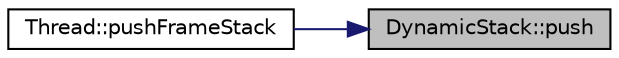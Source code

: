 digraph "DynamicStack::push"
{
 // LATEX_PDF_SIZE
  edge [fontname="Helvetica",fontsize="10",labelfontname="Helvetica",labelfontsize="10"];
  node [fontname="Helvetica",fontsize="10",shape=record];
  rankdir="RL";
  Node1 [label="DynamicStack::push",height=0.2,width=0.4,color="black", fillcolor="grey75", style="filled", fontcolor="black",tooltip=" "];
  Node1 -> Node2 [dir="back",color="midnightblue",fontsize="10",style="solid",fontname="Helvetica"];
  Node2 [label="Thread::pushFrameStack",height=0.2,width=0.4,color="black", fillcolor="white", style="filled",URL="$class_thread.html#af0006870a2147918aa211f10086d38f8",tooltip=" "];
}
